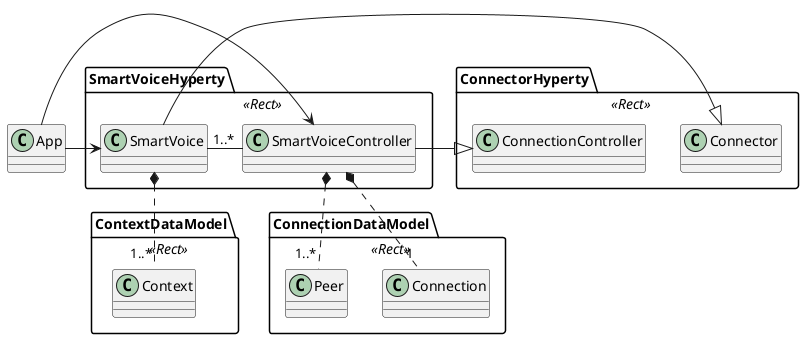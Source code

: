 @startuml

class App

package ConnectorHyperty <<Rect>> {

	class Connector {
	}

  class ConnectionController {
	}
}

package SmartVoiceHyperty <<Rect>> {

	class SmartVoice {
	}

  class SmartVoiceController {
	}

}

package ConnectionDataModel <<Rect>> {

 class Connection {
 }

 class Peer {
 }
}

package ContextDataModel <<Rect>> {

 class Context {
 }

}

App -> SmartVoice

App -> SmartVoiceController

SmartVoice -left-|> Connector

SmartVoiceController -right-|> ConnectionController

SmartVoice - "1..*" SmartVoiceController

SmartVoiceController *.. "1" Connection

SmartVoiceController *.. "1..*" Peer

SmartVoice *.. "1..*" Context

@enduml

